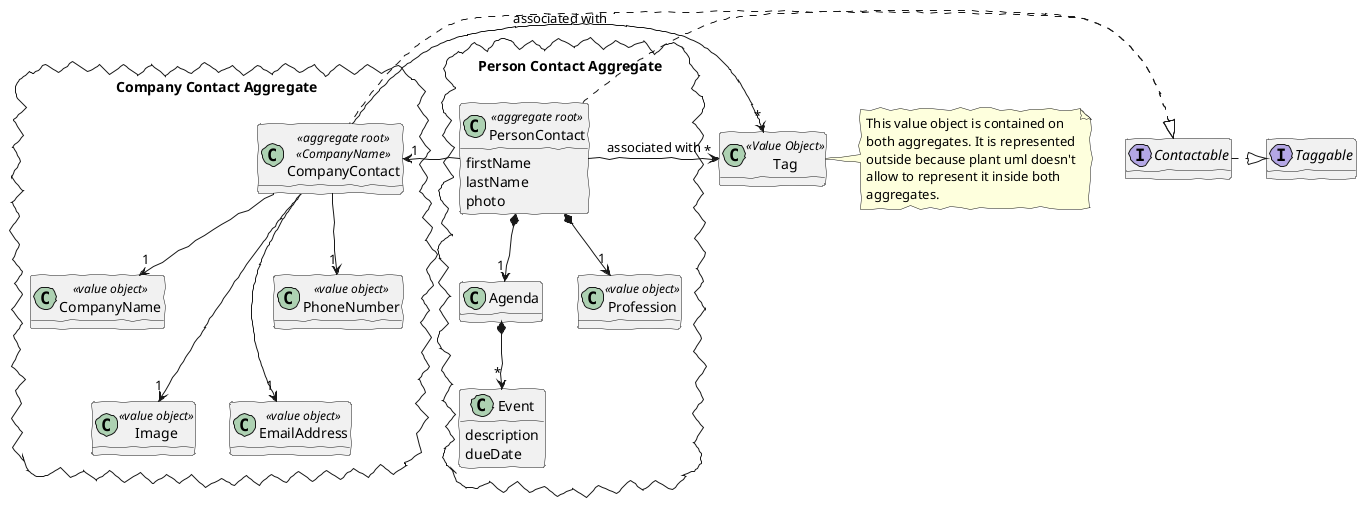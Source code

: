@startuml domain_model.png

'http://plantuml.com/skinparam.html'
skinparam handwritten true
skinparam defaultFontName FG Virgil
skinparam shadowing false

hide methods

class Tag << Value Object >>
interface Contactable
interface Taggable

package "Person Contact Aggregate" <<Cloud>> {
    class PersonContact <<aggregate root>> {
        firstName
        lastName
        photo
    }
    class Agenda {
    }
    class Event {
        description
        dueDate
    }
    class Profession <<value object>>
}

package "Company Contact Aggregate" <<Cloud>> {
    class CompanyName <<value object>>
    class CompanyContact <<aggregate root>> <<CompanyName>>
    class Image  <<value object>>
    class EmailAddress  <<value object>>
    class PhoneNumber  <<value object>>
}

CompanyContact "1" <-   PersonContact
CompanyContact     -->  "1" CompanyName
CompanyContact     ---> "1" Image
CompanyContact     ---> "1" EmailAddress
CompanyContact     -->  "1" PhoneNumber

PersonContact *--> "1" Profession
PersonContact *--> "1" Agenda
Agenda *-->        "*" Event

Tag "*" <- PersonContact : associated with
Tag "*" <- CompanyContact : associated with
Contactable <|. PersonContact
Contactable <|. CompanyContact
Contactable .|> Taggable

note as N1
  This value object is contained on
  both aggregates. It is represented
  outside because plant uml doesn't
  allow to represent it inside both
  aggregates.
end note

Tag . N1

@enduml